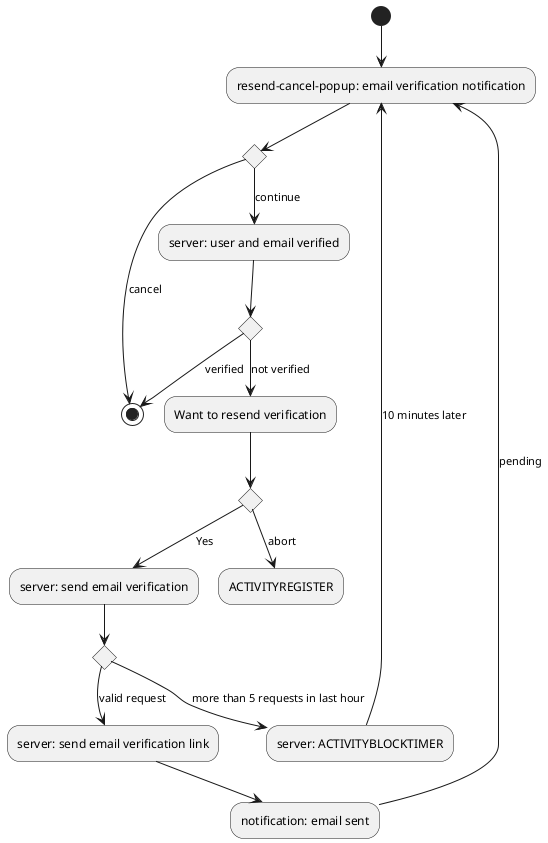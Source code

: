     @startuml
(*)  --> "resend-cancel-popup: email verification notification"
if "" then
    --> [cancel] (*)
else
    --> [continue] "server: user and email verified"
    if "" then
        --> [not verified] "Want to resend verification"
        if "" then
            --> [Yes] "server: send email verification"
            if "" then
                --> [valid request] "server: send email verification link"
                --> "notification: email sent"
                --> [pending] "resend-cancel-popup: email verification notification"
            else
                --> [more than 5 requests in last hour] "server: ACTIVITYBLOCKTIMER"
                --> [10 minutes later] "resend-cancel-popup: email verification notification"
            Endif
        else
            --> [abort] "ACTIVITYREGISTER"
        Endif
    else
        --> [verified] (*)
    Endif
Endif
@enduml